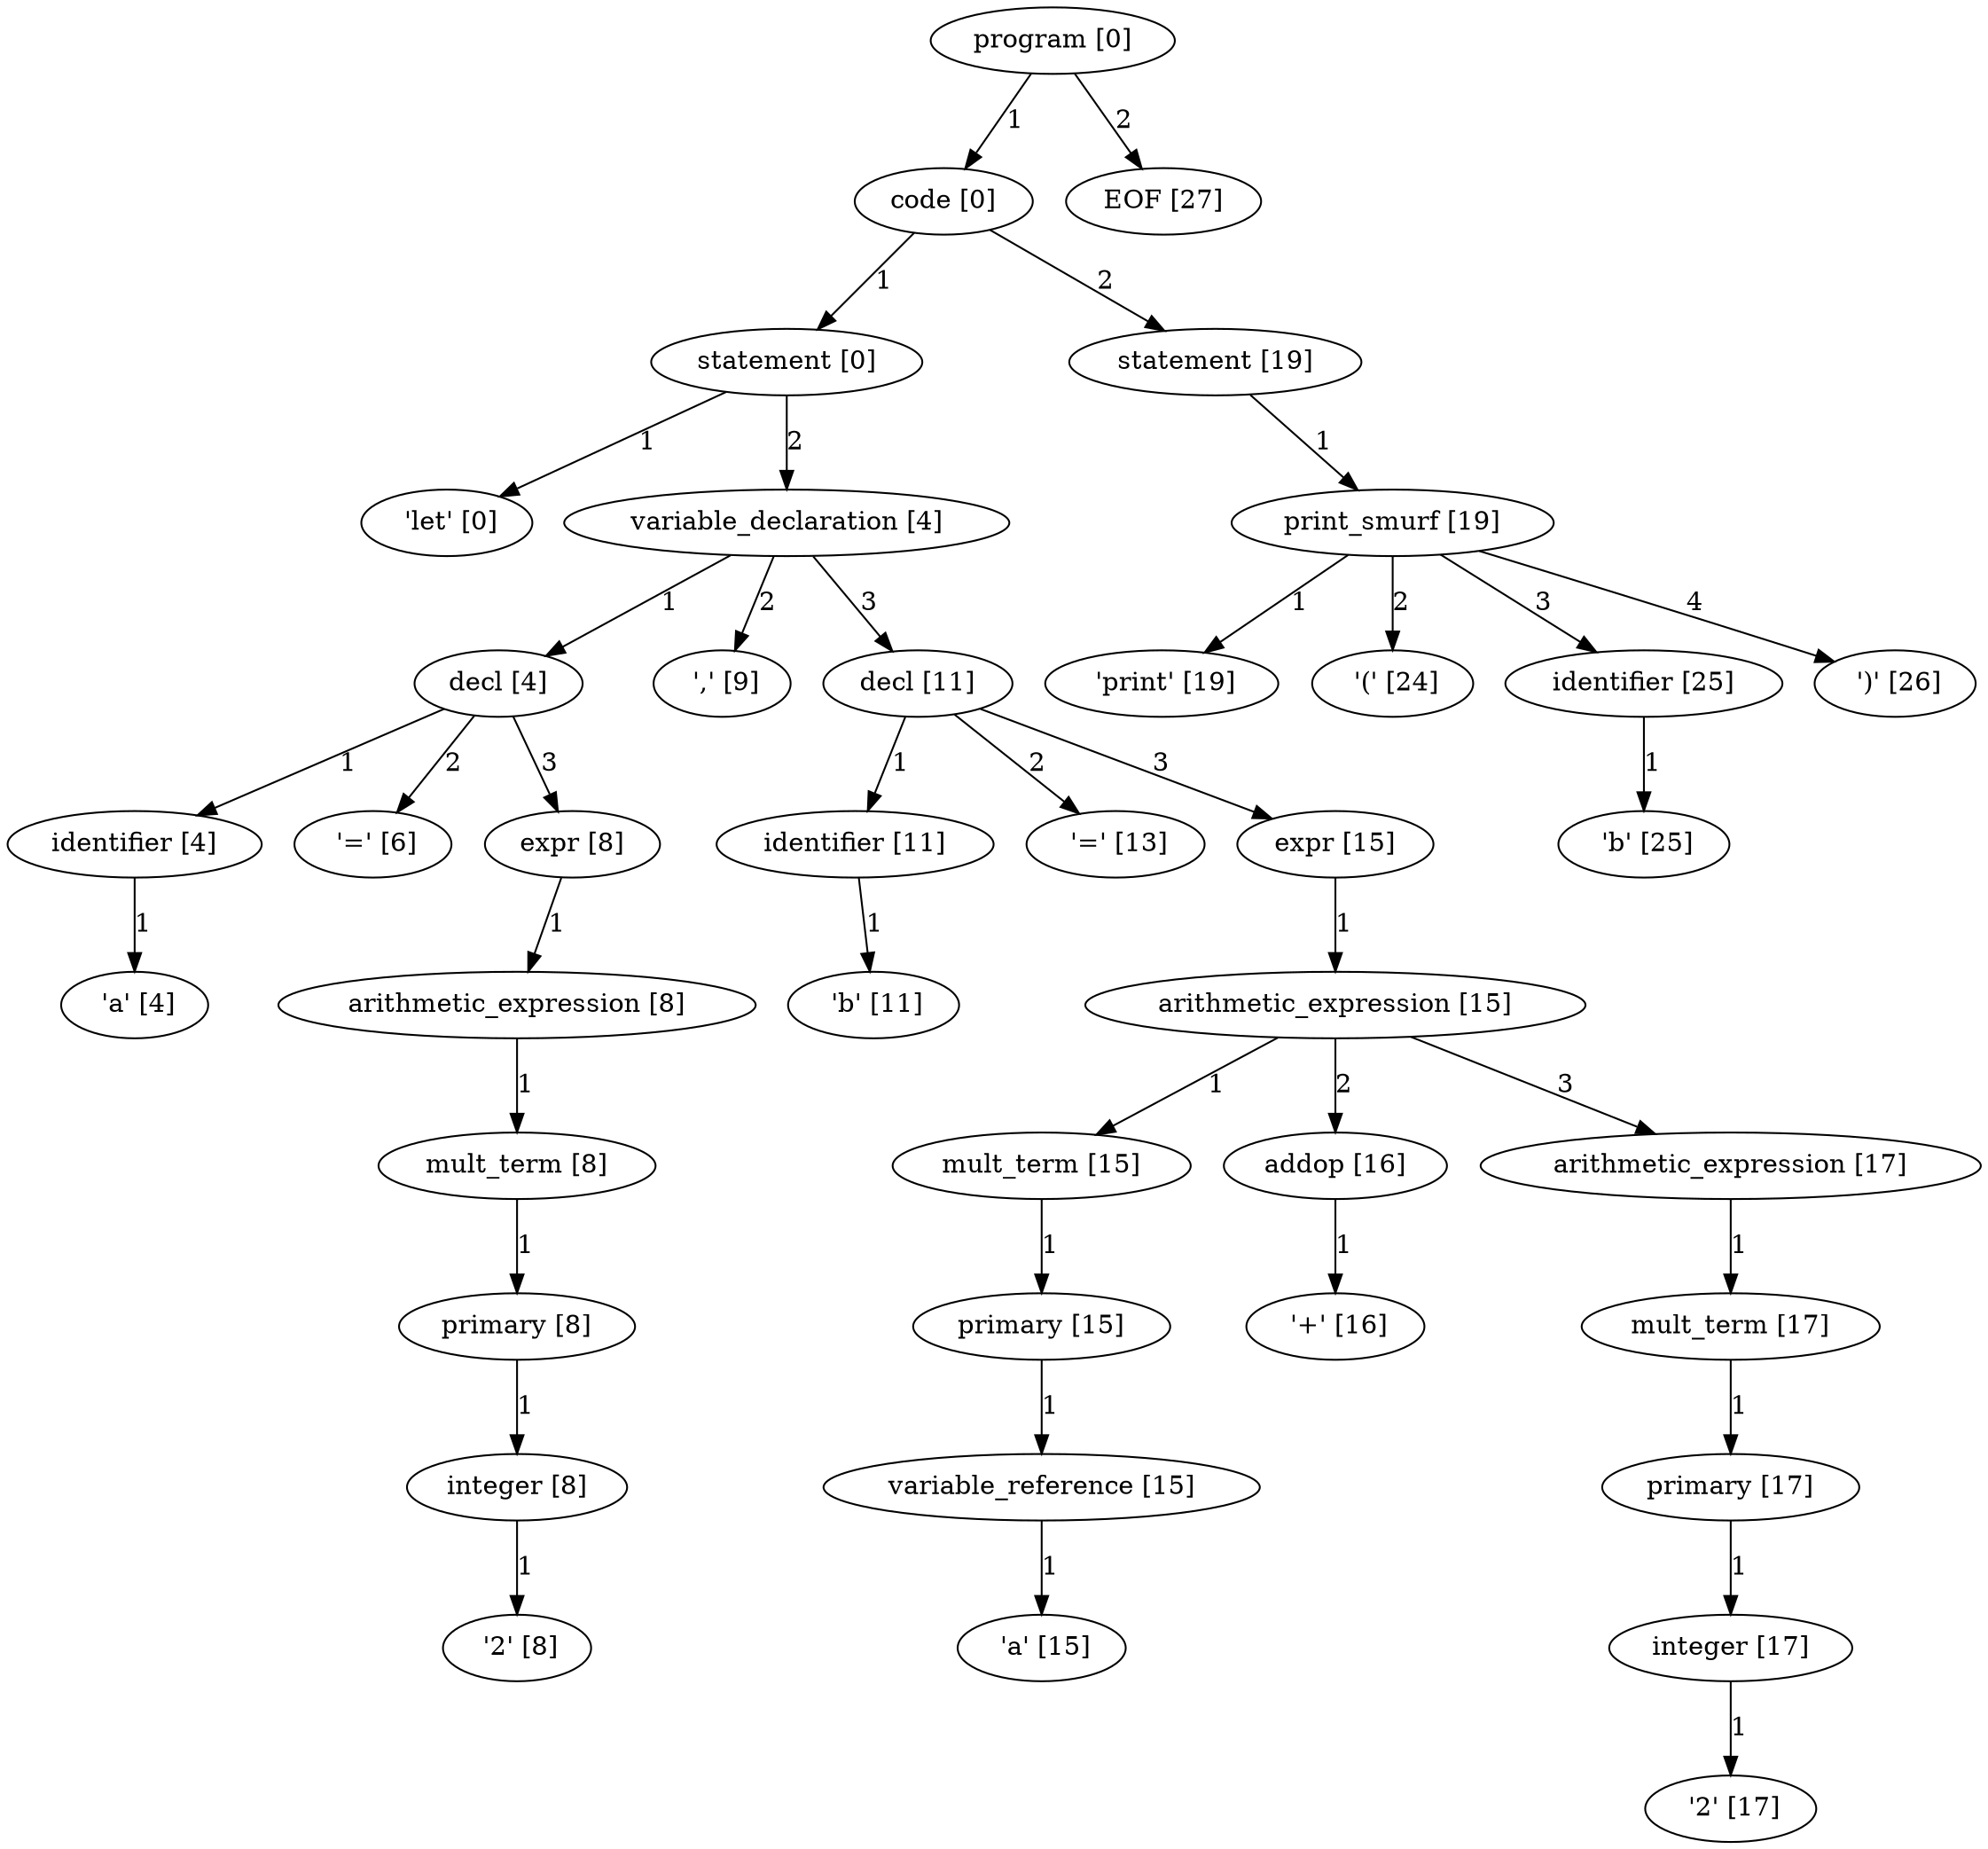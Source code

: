 digraph arpeggio_graph {
4802930304 [label="program [0]"];
4802930304->4803885536 [label="1"]

4803885536 [label="code [0]"];
4803885536->4804288736 [label="1"]

4804288736 [label="statement [0]"];
4804288736->4802633296 [label="1"]

4802633296 [label=" 'let' [0]"];
4804288736->4804290176 [label="2"]

4804290176 [label="variable_declaration [4]"];
4804290176->4804018256 [label="1"]

4804018256 [label="decl [4]"];
4804018256->4804291904 [label="1"]

4804291904 [label="identifier [4]"];
4804291904->4802631248 [label="1"]

4802631248 [label=" 'a' [4]"];
4804018256->4802632784 [label="2"]

4802632784 [label=" '=' [6]"];
4804018256->4803884816 [label="3"]

4803884816 [label="expr [8]"];
4803884816->4803884672 [label="1"]

4803884672 [label="arithmetic_expression [8]"];
4803884672->4803883808 [label="1"]

4803883808 [label="mult_term [8]"];
4803883808->4803883376 [label="1"]

4803883376 [label="primary [8]"];
4803883376->4803885968 [label="1"]

4803885968 [label="integer [8]"];
4803885968->4805619920 [label="1"]

4805619920 [label=" '2' [8]"];
4804290176->4805622224 [label="2"]

4805622224 [label=" ',' [9]"];
4804290176->4803883664 [label="3"]

4803883664 [label="decl [11]"];
4803883664->4804069568 [label="1"]

4804069568 [label="identifier [11]"];
4804069568->4805621968 [label="1"]

4805621968 [label=" 'b' [11]"];
4803883664->4805884240 [label="2"]

4805884240 [label=" '=' [13]"];
4803883664->4803886256 [label="3"]

4803886256 [label="expr [15]"];
4803886256->4803886400 [label="1"]

4803886400 [label="arithmetic_expression [15]"];
4803886400->4804291760 [label="1"]

4804291760 [label="mult_term [15]"];
4804291760->4804291616 [label="1"]

4804291616 [label="primary [15]"];
4804291616->4804290896 [label="1"]

4804290896 [label="variable_reference [15]"];
4804290896->4466094800 [label="1"]

4466094800 [label=" 'a' [15]"];
4803886400->4804291328 [label="2"]

4804291328 [label="addop [16]"];
4804291328->4466095184 [label="1"]

4466095184 [label=" '+' [16]"];
4803886400->4799709056 [label="3"]

4799709056 [label="arithmetic_expression [17]"];
4799709056->4799707760 [label="1"]

4799707760 [label="mult_term [17]"];
4799707760->4799706320 [label="1"]

4799706320 [label="primary [17]"];
4799706320->4799707904 [label="1"]

4799707904 [label="integer [17]"];
4799707904->4466094288 [label="1"]

4466094288 [label=" '2' [17]"];
4803885536->4799706896 [label="2"]

4799706896 [label="statement [19]"];
4799706896->4799708912 [label="1"]

4799708912 [label="print_smurf [19]"];
4799708912->4466094544 [label="1"]

4466094544 [label=" 'print' [19]"];
4799708912->4466097104 [label="2"]

4466097104 [label=" '(' [24]"];
4799708912->4804021424 [label="3"]

4804021424 [label="identifier [25]"];
4804021424->4466095824 [label="1"]

4466095824 [label=" 'b' [25]"];
4799708912->4805621456 [label="4"]

4805621456 [label=" ')' [26]"];
4802930304->4466096208 [label="2"]

4466096208 [label="EOF [27]"];
}